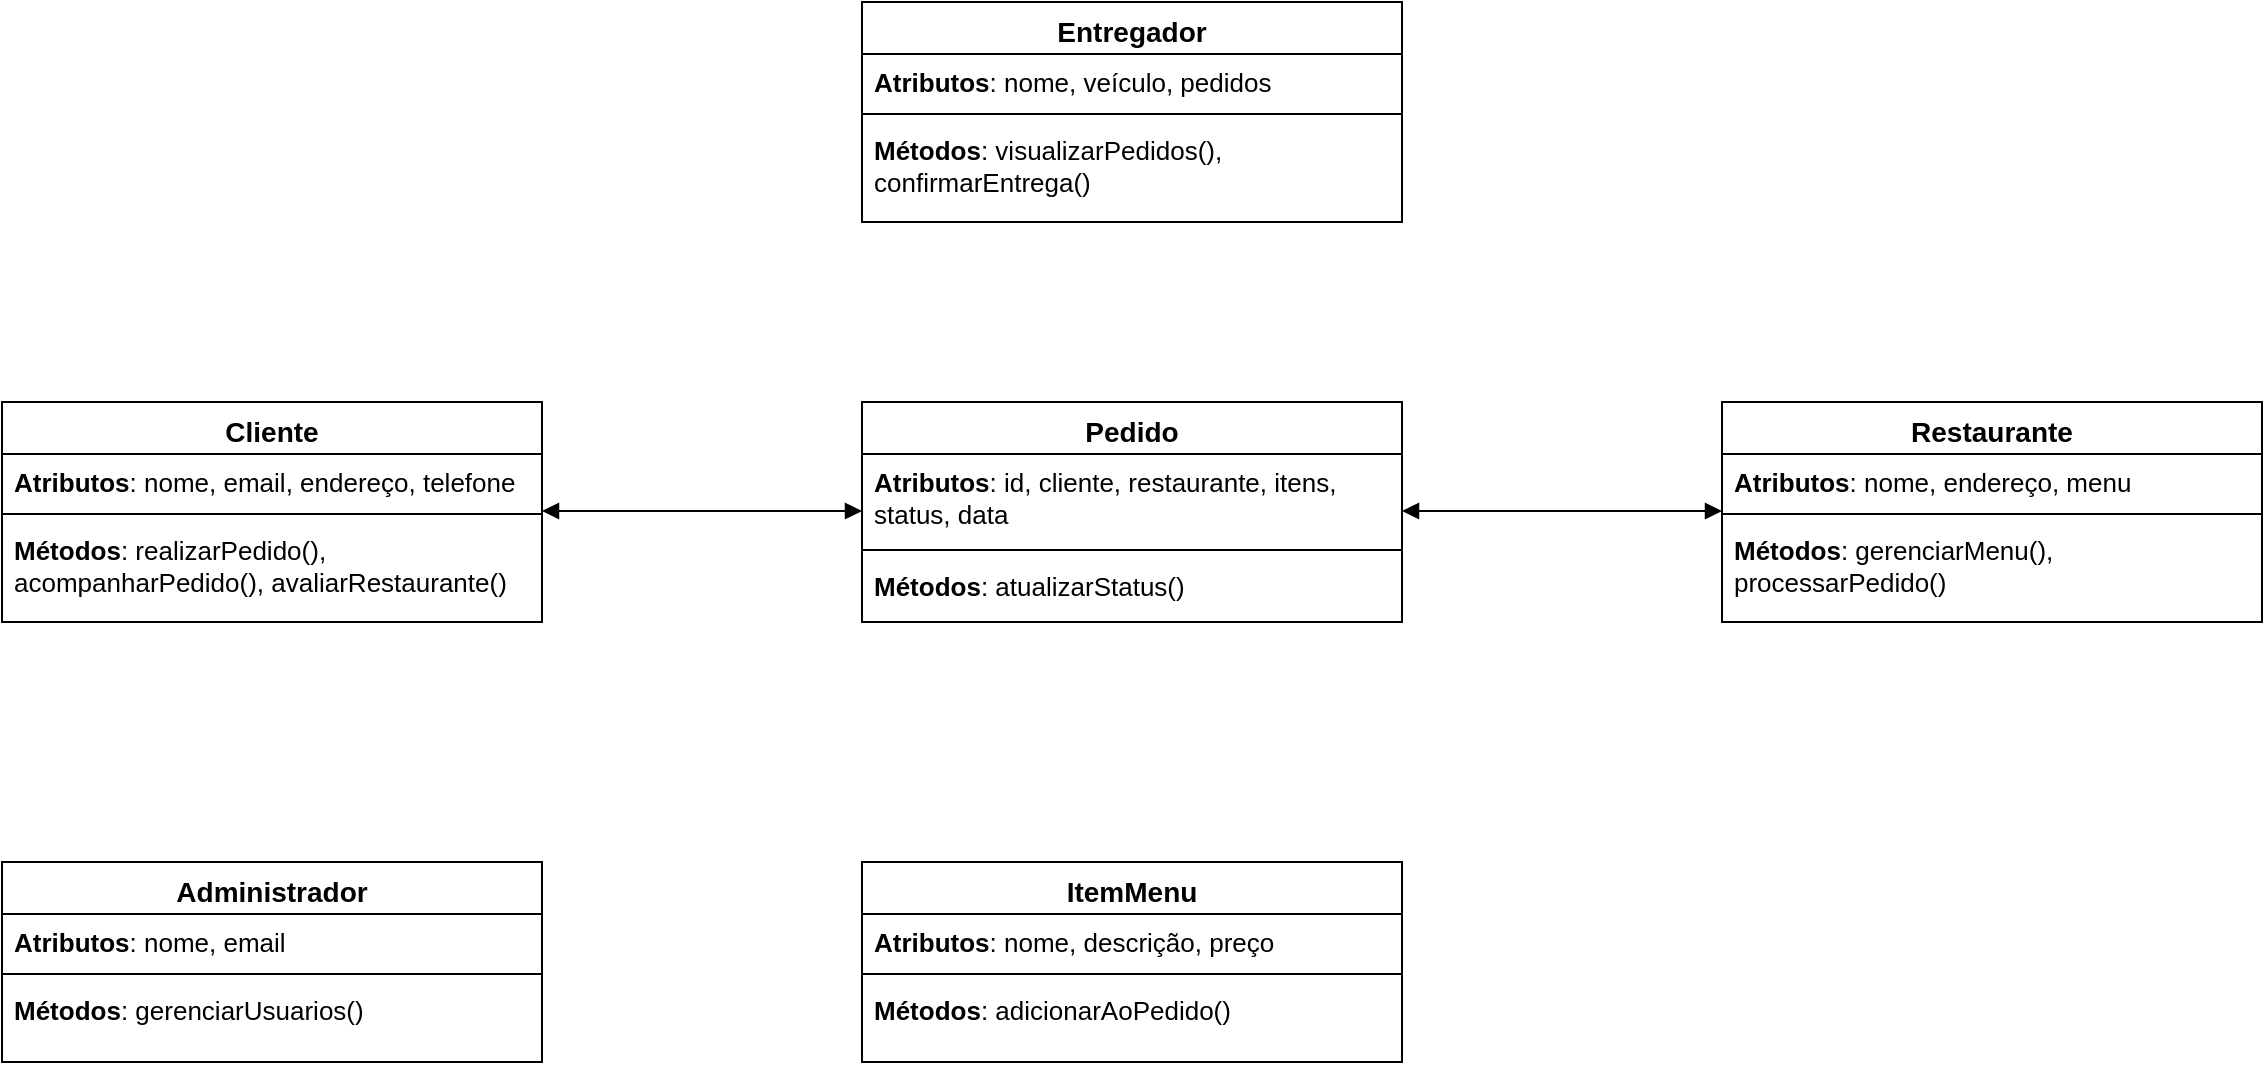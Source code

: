 <mxfile version="24.7.8">
  <diagram name="Página-1" id="-P79NFvOpm1MDNs4cjNi">
    <mxGraphModel dx="1434" dy="738" grid="1" gridSize="10" guides="1" tooltips="1" connect="1" arrows="1" fold="1" page="1" pageScale="1" pageWidth="827" pageHeight="1169" math="0" shadow="0">
      <root>
        <mxCell id="0" />
        <mxCell id="1" parent="0" />
        <mxCell id="mvEV2K7xjus6Djp_tHI3-1" value="&lt;font style=&quot;font-size: 14px;&quot;&gt;Cliente&lt;/font&gt;" style="swimlane;fontStyle=1;align=center;verticalAlign=top;childLayout=stackLayout;horizontal=1;startSize=26;horizontalStack=0;resizeParent=1;resizeParentMax=0;resizeLast=0;collapsible=1;marginBottom=0;whiteSpace=wrap;html=1;" vertex="1" parent="1">
          <mxGeometry x="50" y="210" width="270" height="110" as="geometry" />
        </mxCell>
        <mxCell id="mvEV2K7xjus6Djp_tHI3-2" value="&lt;font style=&quot;font-size: 13px;&quot;&gt;&lt;strong&gt;Atributos&lt;/strong&gt;: nome, email, endereço, telefone&lt;/font&gt;" style="text;strokeColor=none;fillColor=none;align=left;verticalAlign=top;spacingLeft=4;spacingRight=4;overflow=hidden;rotatable=0;points=[[0,0.5],[1,0.5]];portConstraint=eastwest;whiteSpace=wrap;html=1;" vertex="1" parent="mvEV2K7xjus6Djp_tHI3-1">
          <mxGeometry y="26" width="270" height="26" as="geometry" />
        </mxCell>
        <mxCell id="mvEV2K7xjus6Djp_tHI3-3" value="" style="line;strokeWidth=1;fillColor=none;align=left;verticalAlign=middle;spacingTop=-1;spacingLeft=3;spacingRight=3;rotatable=0;labelPosition=right;points=[];portConstraint=eastwest;strokeColor=inherit;" vertex="1" parent="mvEV2K7xjus6Djp_tHI3-1">
          <mxGeometry y="52" width="270" height="8" as="geometry" />
        </mxCell>
        <mxCell id="mvEV2K7xjus6Djp_tHI3-4" value="&lt;font style=&quot;font-size: 13px;&quot;&gt;&lt;strong&gt;Métodos&lt;/strong&gt;: realizarPedido(), acompanharPedido(), avaliarRestaurante()&lt;/font&gt;" style="text;strokeColor=none;fillColor=none;align=left;verticalAlign=top;spacingLeft=4;spacingRight=4;overflow=hidden;rotatable=0;points=[[0,0.5],[1,0.5]];portConstraint=eastwest;whiteSpace=wrap;html=1;" vertex="1" parent="mvEV2K7xjus6Djp_tHI3-1">
          <mxGeometry y="60" width="270" height="50" as="geometry" />
        </mxCell>
        <mxCell id="mvEV2K7xjus6Djp_tHI3-5" value="&lt;font style=&quot;font-size: 14px;&quot;&gt;Pedido&lt;/font&gt;" style="swimlane;fontStyle=1;align=center;verticalAlign=top;childLayout=stackLayout;horizontal=1;startSize=26;horizontalStack=0;resizeParent=1;resizeParentMax=0;resizeLast=0;collapsible=1;marginBottom=0;whiteSpace=wrap;html=1;" vertex="1" parent="1">
          <mxGeometry x="480" y="210" width="270" height="110" as="geometry" />
        </mxCell>
        <mxCell id="mvEV2K7xjus6Djp_tHI3-6" value="&lt;font style=&quot;font-size: 13px;&quot;&gt;&lt;strong&gt;Atributos&lt;/strong&gt;: id, cliente, restaurante, itens, status, data&lt;/font&gt;" style="text;strokeColor=none;fillColor=none;align=left;verticalAlign=top;spacingLeft=4;spacingRight=4;overflow=hidden;rotatable=0;points=[[0,0.5],[1,0.5]];portConstraint=eastwest;whiteSpace=wrap;html=1;" vertex="1" parent="mvEV2K7xjus6Djp_tHI3-5">
          <mxGeometry y="26" width="270" height="44" as="geometry" />
        </mxCell>
        <mxCell id="mvEV2K7xjus6Djp_tHI3-7" value="" style="line;strokeWidth=1;fillColor=none;align=left;verticalAlign=middle;spacingTop=-1;spacingLeft=3;spacingRight=3;rotatable=0;labelPosition=right;points=[];portConstraint=eastwest;strokeColor=inherit;" vertex="1" parent="mvEV2K7xjus6Djp_tHI3-5">
          <mxGeometry y="70" width="270" height="8" as="geometry" />
        </mxCell>
        <mxCell id="mvEV2K7xjus6Djp_tHI3-8" value="&lt;font style=&quot;font-size: 13px;&quot;&gt;&lt;strong&gt;Métodos&lt;/strong&gt;: atualizarStatus()&lt;/font&gt;" style="text;strokeColor=none;fillColor=none;align=left;verticalAlign=top;spacingLeft=4;spacingRight=4;overflow=hidden;rotatable=0;points=[[0,0.5],[1,0.5]];portConstraint=eastwest;whiteSpace=wrap;html=1;" vertex="1" parent="mvEV2K7xjus6Djp_tHI3-5">
          <mxGeometry y="78" width="270" height="32" as="geometry" />
        </mxCell>
        <mxCell id="mvEV2K7xjus6Djp_tHI3-9" value="&lt;font style=&quot;font-size: 14px;&quot;&gt;Restaurante&lt;/font&gt;" style="swimlane;fontStyle=1;align=center;verticalAlign=top;childLayout=stackLayout;horizontal=1;startSize=26;horizontalStack=0;resizeParent=1;resizeParentMax=0;resizeLast=0;collapsible=1;marginBottom=0;whiteSpace=wrap;html=1;" vertex="1" parent="1">
          <mxGeometry x="910" y="210" width="270" height="110" as="geometry" />
        </mxCell>
        <mxCell id="mvEV2K7xjus6Djp_tHI3-10" value="&lt;font style=&quot;font-size: 13px;&quot;&gt;&lt;strong&gt;Atributos&lt;/strong&gt;: nome, endereço, menu&lt;/font&gt;" style="text;strokeColor=none;fillColor=none;align=left;verticalAlign=top;spacingLeft=4;spacingRight=4;overflow=hidden;rotatable=0;points=[[0,0.5],[1,0.5]];portConstraint=eastwest;whiteSpace=wrap;html=1;" vertex="1" parent="mvEV2K7xjus6Djp_tHI3-9">
          <mxGeometry y="26" width="270" height="26" as="geometry" />
        </mxCell>
        <mxCell id="mvEV2K7xjus6Djp_tHI3-11" value="" style="line;strokeWidth=1;fillColor=none;align=left;verticalAlign=middle;spacingTop=-1;spacingLeft=3;spacingRight=3;rotatable=0;labelPosition=right;points=[];portConstraint=eastwest;strokeColor=inherit;" vertex="1" parent="mvEV2K7xjus6Djp_tHI3-9">
          <mxGeometry y="52" width="270" height="8" as="geometry" />
        </mxCell>
        <mxCell id="mvEV2K7xjus6Djp_tHI3-12" value="&lt;font style=&quot;font-size: 13px;&quot;&gt;&lt;strong&gt;Métodos&lt;/strong&gt;: gerenciarMenu(), processarPedido()&lt;/font&gt;" style="text;strokeColor=none;fillColor=none;align=left;verticalAlign=top;spacingLeft=4;spacingRight=4;overflow=hidden;rotatable=0;points=[[0,0.5],[1,0.5]];portConstraint=eastwest;whiteSpace=wrap;html=1;" vertex="1" parent="mvEV2K7xjus6Djp_tHI3-9">
          <mxGeometry y="60" width="270" height="50" as="geometry" />
        </mxCell>
        <mxCell id="mvEV2K7xjus6Djp_tHI3-13" value="&lt;font style=&quot;font-size: 14px;&quot;&gt;Administrador&lt;/font&gt;" style="swimlane;fontStyle=1;align=center;verticalAlign=top;childLayout=stackLayout;horizontal=1;startSize=26;horizontalStack=0;resizeParent=1;resizeParentMax=0;resizeLast=0;collapsible=1;marginBottom=0;whiteSpace=wrap;html=1;" vertex="1" parent="1">
          <mxGeometry x="50" y="440" width="270" height="100" as="geometry" />
        </mxCell>
        <mxCell id="mvEV2K7xjus6Djp_tHI3-14" value="&lt;font style=&quot;font-size: 13px;&quot;&gt;&lt;strong&gt;Atributos&lt;/strong&gt;: nome, email&lt;/font&gt;" style="text;strokeColor=none;fillColor=none;align=left;verticalAlign=top;spacingLeft=4;spacingRight=4;overflow=hidden;rotatable=0;points=[[0,0.5],[1,0.5]];portConstraint=eastwest;whiteSpace=wrap;html=1;" vertex="1" parent="mvEV2K7xjus6Djp_tHI3-13">
          <mxGeometry y="26" width="270" height="26" as="geometry" />
        </mxCell>
        <mxCell id="mvEV2K7xjus6Djp_tHI3-15" value="" style="line;strokeWidth=1;fillColor=none;align=left;verticalAlign=middle;spacingTop=-1;spacingLeft=3;spacingRight=3;rotatable=0;labelPosition=right;points=[];portConstraint=eastwest;strokeColor=inherit;" vertex="1" parent="mvEV2K7xjus6Djp_tHI3-13">
          <mxGeometry y="52" width="270" height="8" as="geometry" />
        </mxCell>
        <mxCell id="mvEV2K7xjus6Djp_tHI3-16" value="&lt;font style=&quot;font-size: 13px;&quot;&gt;&lt;strong&gt;Métodos&lt;/strong&gt;: gerenciarUsuarios()&lt;/font&gt;" style="text;strokeColor=none;fillColor=none;align=left;verticalAlign=top;spacingLeft=4;spacingRight=4;overflow=hidden;rotatable=0;points=[[0,0.5],[1,0.5]];portConstraint=eastwest;whiteSpace=wrap;html=1;" vertex="1" parent="mvEV2K7xjus6Djp_tHI3-13">
          <mxGeometry y="60" width="270" height="40" as="geometry" />
        </mxCell>
        <mxCell id="mvEV2K7xjus6Djp_tHI3-17" value="&lt;font style=&quot;font-size: 14px;&quot;&gt;Entregador&lt;/font&gt;" style="swimlane;fontStyle=1;align=center;verticalAlign=top;childLayout=stackLayout;horizontal=1;startSize=26;horizontalStack=0;resizeParent=1;resizeParentMax=0;resizeLast=0;collapsible=1;marginBottom=0;whiteSpace=wrap;html=1;" vertex="1" parent="1">
          <mxGeometry x="480" y="10" width="270" height="110" as="geometry" />
        </mxCell>
        <mxCell id="mvEV2K7xjus6Djp_tHI3-18" value="&lt;font style=&quot;font-size: 13px;&quot;&gt;&lt;strong&gt;Atributos&lt;/strong&gt;: nome, veículo, pedidos&lt;/font&gt;" style="text;strokeColor=none;fillColor=none;align=left;verticalAlign=top;spacingLeft=4;spacingRight=4;overflow=hidden;rotatable=0;points=[[0,0.5],[1,0.5]];portConstraint=eastwest;whiteSpace=wrap;html=1;" vertex="1" parent="mvEV2K7xjus6Djp_tHI3-17">
          <mxGeometry y="26" width="270" height="26" as="geometry" />
        </mxCell>
        <mxCell id="mvEV2K7xjus6Djp_tHI3-19" value="" style="line;strokeWidth=1;fillColor=none;align=left;verticalAlign=middle;spacingTop=-1;spacingLeft=3;spacingRight=3;rotatable=0;labelPosition=right;points=[];portConstraint=eastwest;strokeColor=inherit;" vertex="1" parent="mvEV2K7xjus6Djp_tHI3-17">
          <mxGeometry y="52" width="270" height="8" as="geometry" />
        </mxCell>
        <mxCell id="mvEV2K7xjus6Djp_tHI3-20" value="&lt;font style=&quot;font-size: 13px;&quot;&gt;&lt;strong&gt;Métodos&lt;/strong&gt;: visualizarPedidos(), confirmarEntrega()&lt;/font&gt;" style="text;strokeColor=none;fillColor=none;align=left;verticalAlign=top;spacingLeft=4;spacingRight=4;overflow=hidden;rotatable=0;points=[[0,0.5],[1,0.5]];portConstraint=eastwest;whiteSpace=wrap;html=1;" vertex="1" parent="mvEV2K7xjus6Djp_tHI3-17">
          <mxGeometry y="60" width="270" height="50" as="geometry" />
        </mxCell>
        <mxCell id="mvEV2K7xjus6Djp_tHI3-21" value="&lt;font style=&quot;font-size: 14px;&quot;&gt;ItemMenu&lt;/font&gt;" style="swimlane;fontStyle=1;align=center;verticalAlign=top;childLayout=stackLayout;horizontal=1;startSize=26;horizontalStack=0;resizeParent=1;resizeParentMax=0;resizeLast=0;collapsible=1;marginBottom=0;whiteSpace=wrap;html=1;" vertex="1" parent="1">
          <mxGeometry x="480" y="440" width="270" height="100" as="geometry" />
        </mxCell>
        <mxCell id="mvEV2K7xjus6Djp_tHI3-22" value="&lt;font style=&quot;font-size: 13px;&quot;&gt;&lt;strong&gt;Atributos&lt;/strong&gt;: nome, descrição, preço&lt;/font&gt;" style="text;strokeColor=none;fillColor=none;align=left;verticalAlign=top;spacingLeft=4;spacingRight=4;overflow=hidden;rotatable=0;points=[[0,0.5],[1,0.5]];portConstraint=eastwest;whiteSpace=wrap;html=1;" vertex="1" parent="mvEV2K7xjus6Djp_tHI3-21">
          <mxGeometry y="26" width="270" height="26" as="geometry" />
        </mxCell>
        <mxCell id="mvEV2K7xjus6Djp_tHI3-23" value="" style="line;strokeWidth=1;fillColor=none;align=left;verticalAlign=middle;spacingTop=-1;spacingLeft=3;spacingRight=3;rotatable=0;labelPosition=right;points=[];portConstraint=eastwest;strokeColor=inherit;" vertex="1" parent="mvEV2K7xjus6Djp_tHI3-21">
          <mxGeometry y="52" width="270" height="8" as="geometry" />
        </mxCell>
        <mxCell id="mvEV2K7xjus6Djp_tHI3-24" value="&lt;font style=&quot;font-size: 13px;&quot;&gt;&lt;strong&gt;Métodos&lt;/strong&gt;: adicionarAoPedido()&lt;/font&gt;" style="text;strokeColor=none;fillColor=none;align=left;verticalAlign=top;spacingLeft=4;spacingRight=4;overflow=hidden;rotatable=0;points=[[0,0.5],[1,0.5]];portConstraint=eastwest;whiteSpace=wrap;html=1;" vertex="1" parent="mvEV2K7xjus6Djp_tHI3-21">
          <mxGeometry y="60" width="270" height="40" as="geometry" />
        </mxCell>
        <mxCell id="mvEV2K7xjus6Djp_tHI3-25" value="" style="endArrow=block;startArrow=block;endFill=1;startFill=1;html=1;rounded=0;" edge="1" parent="1">
          <mxGeometry width="160" relative="1" as="geometry">
            <mxPoint x="320" y="264.5" as="sourcePoint" />
            <mxPoint x="480" y="264.5" as="targetPoint" />
          </mxGeometry>
        </mxCell>
        <mxCell id="mvEV2K7xjus6Djp_tHI3-26" value="" style="endArrow=block;startArrow=block;endFill=1;startFill=1;html=1;rounded=0;" edge="1" parent="1">
          <mxGeometry width="160" relative="1" as="geometry">
            <mxPoint x="750" y="264.5" as="sourcePoint" />
            <mxPoint x="910" y="264.5" as="targetPoint" />
          </mxGeometry>
        </mxCell>
      </root>
    </mxGraphModel>
  </diagram>
</mxfile>
